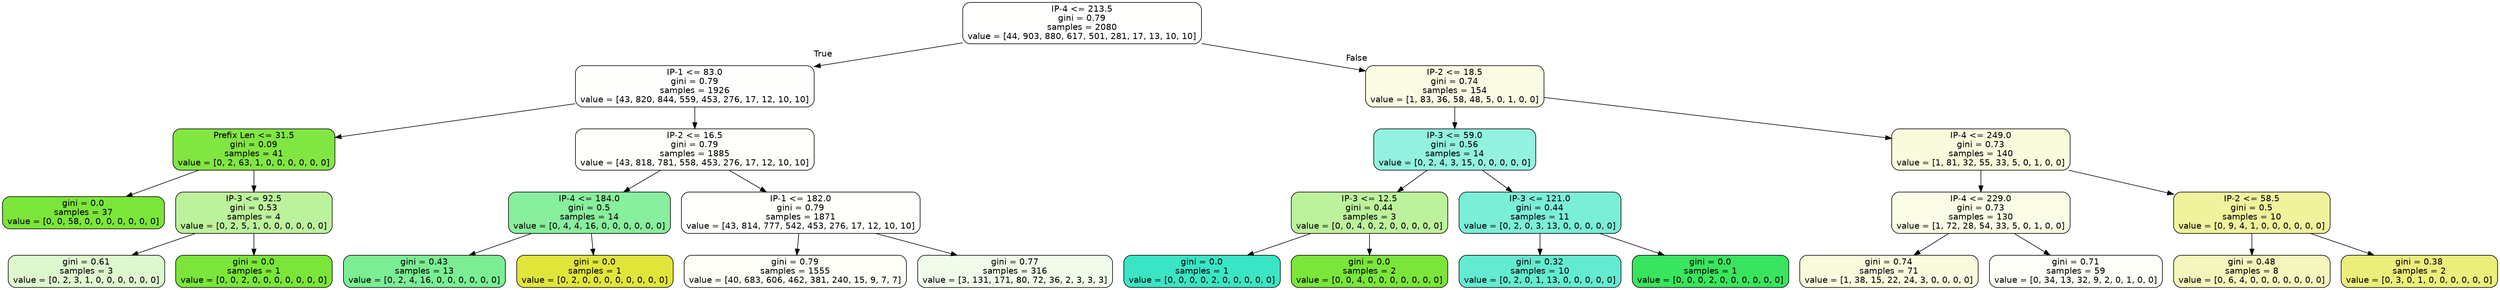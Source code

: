 digraph Tree {
node [shape=box, style="filled, rounded", color="black", fontname=helvetica] ;
edge [fontname=helvetica] ;
0 [label="IP-4 <= 213.5\ngini = 0.79\nsamples = 2080\nvalue = [44, 903, 880, 617, 501, 281, 17, 13, 10, 10]", fillcolor="#fffffd"] ;
1 [label="IP-1 <= 83.0\ngini = 0.79\nsamples = 1926\nvalue = [43, 820, 844, 559, 453, 276, 17, 12, 10, 10]", fillcolor="#fefffd"] ;
0 -> 1 [labeldistance=2.5, labelangle=45, headlabel="True"] ;
2 [label="Prefix Len <= 31.5\ngini = 0.09\nsamples = 41\nvalue = [0, 2, 63, 1, 0, 0, 0, 0, 0, 0]", fillcolor="#81e642"] ;
1 -> 2 ;
3 [label="gini = 0.0\nsamples = 37\nvalue = [0, 0, 58, 0, 0, 0, 0, 0, 0, 0]", fillcolor="#7be539"] ;
2 -> 3 ;
4 [label="IP-3 <= 92.5\ngini = 0.53\nsamples = 4\nvalue = [0, 2, 5, 1, 0, 0, 0, 0, 0, 0]", fillcolor="#bdf29c"] ;
2 -> 4 ;
5 [label="gini = 0.61\nsamples = 3\nvalue = [0, 2, 3, 1, 0, 0, 0, 0, 0, 0]", fillcolor="#def8ce"] ;
4 -> 5 ;
6 [label="gini = 0.0\nsamples = 1\nvalue = [0, 0, 2, 0, 0, 0, 0, 0, 0, 0]", fillcolor="#7be539"] ;
4 -> 6 ;
7 [label="IP-2 <= 16.5\ngini = 0.79\nsamples = 1885\nvalue = [43, 818, 781, 558, 453, 276, 17, 12, 10, 10]", fillcolor="#fffffc"] ;
1 -> 7 ;
8 [label="IP-4 <= 184.0\ngini = 0.5\nsamples = 14\nvalue = [0, 4, 4, 16, 0, 0, 0, 0, 0, 0]", fillcolor="#88ef9e"] ;
7 -> 8 ;
9 [label="gini = 0.43\nsamples = 13\nvalue = [0, 2, 4, 16, 0, 0, 0, 0, 0, 0]", fillcolor="#7bee94"] ;
8 -> 9 ;
10 [label="gini = 0.0\nsamples = 1\nvalue = [0, 2, 0, 0, 0, 0, 0, 0, 0, 0]", fillcolor="#e2e539"] ;
8 -> 10 ;
11 [label="IP-1 <= 182.0\ngini = 0.79\nsamples = 1871\nvalue = [43, 814, 777, 542, 453, 276, 17, 12, 10, 10]", fillcolor="#fffffc"] ;
7 -> 11 ;
12 [label="gini = 0.79\nsamples = 1555\nvalue = [40, 683, 606, 462, 381, 240, 15, 9, 7, 7]", fillcolor="#fefef7"] ;
11 -> 12 ;
13 [label="gini = 0.77\nsamples = 316\nvalue = [3, 131, 171, 80, 72, 36, 2, 3, 3, 3]", fillcolor="#f1fcea"] ;
11 -> 13 ;
14 [label="IP-2 <= 18.5\ngini = 0.74\nsamples = 154\nvalue = [1, 83, 36, 58, 48, 5, 0, 1, 0, 0]", fillcolor="#fbfbe3"] ;
0 -> 14 [labeldistance=2.5, labelangle=-45, headlabel="False"] ;
15 [label="IP-3 <= 59.0\ngini = 0.56\nsamples = 14\nvalue = [0, 2, 4, 3, 15, 0, 0, 0, 0, 0]", fillcolor="#92f1df"] ;
14 -> 15 ;
16 [label="IP-3 <= 12.5\ngini = 0.44\nsamples = 3\nvalue = [0, 0, 4, 0, 2, 0, 0, 0, 0, 0]", fillcolor="#bdf29c"] ;
15 -> 16 ;
17 [label="gini = 0.0\nsamples = 1\nvalue = [0, 0, 0, 0, 2, 0, 0, 0, 0, 0]", fillcolor="#39e5c5"] ;
16 -> 17 ;
18 [label="gini = 0.0\nsamples = 2\nvalue = [0, 0, 4, 0, 0, 0, 0, 0, 0, 0]", fillcolor="#7be539"] ;
16 -> 18 ;
19 [label="IP-3 <= 121.0\ngini = 0.44\nsamples = 11\nvalue = [0, 2, 0, 3, 13, 0, 0, 0, 0, 0]", fillcolor="#7beed8"] ;
15 -> 19 ;
20 [label="gini = 0.32\nsamples = 10\nvalue = [0, 2, 0, 1, 13, 0, 0, 0, 0, 0]", fillcolor="#63ebd1"] ;
19 -> 20 ;
21 [label="gini = 0.0\nsamples = 1\nvalue = [0, 0, 0, 2, 0, 0, 0, 0, 0, 0]", fillcolor="#39e55e"] ;
19 -> 21 ;
22 [label="IP-4 <= 249.0\ngini = 0.73\nsamples = 140\nvalue = [1, 81, 32, 55, 33, 5, 0, 1, 0, 0]", fillcolor="#fafbdd"] ;
14 -> 22 ;
23 [label="IP-4 <= 229.0\ngini = 0.73\nsamples = 130\nvalue = [1, 72, 28, 54, 33, 5, 0, 1, 0, 0]", fillcolor="#fbfce6"] ;
22 -> 23 ;
24 [label="gini = 0.74\nsamples = 71\nvalue = [1, 38, 15, 22, 24, 3, 0, 0, 0, 0]", fillcolor="#fafadc"] ;
23 -> 24 ;
25 [label="gini = 0.71\nsamples = 59\nvalue = [0, 34, 13, 32, 9, 2, 0, 1, 0, 0]", fillcolor="#fefef8"] ;
23 -> 25 ;
26 [label="IP-2 <= 58.5\ngini = 0.5\nsamples = 10\nvalue = [0, 9, 4, 1, 0, 0, 0, 0, 0, 0]", fillcolor="#f0f29c"] ;
22 -> 26 ;
27 [label="gini = 0.48\nsamples = 8\nvalue = [0, 6, 4, 0, 0, 0, 0, 0, 0, 0]", fillcolor="#f5f6bd"] ;
26 -> 27 ;
28 [label="gini = 0.38\nsamples = 2\nvalue = [0, 3, 0, 1, 0, 0, 0, 0, 0, 0]", fillcolor="#ecee7b"] ;
26 -> 28 ;
}
